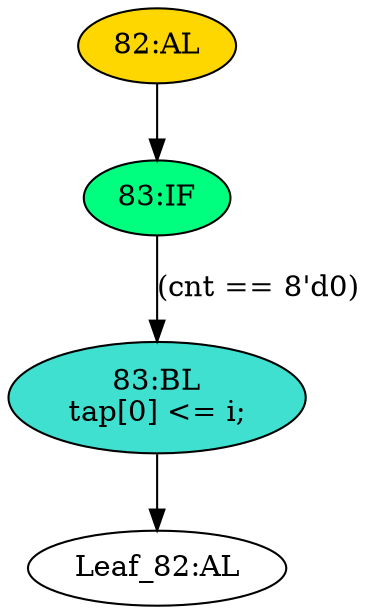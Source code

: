 strict digraph "" {
	node [label="\N"];
	"83:BL"	 [ast="<pyverilog.vparser.ast.Block object at 0x7fc74adec190>",
		fillcolor=turquoise,
		label="83:BL
tap[0] <= i;",
		statements="[<pyverilog.vparser.ast.NonblockingSubstitution object at 0x7fc74adec910>]",
		style=filled,
		typ=Block];
	"Leaf_82:AL"	 [def_var="['tap']",
		label="Leaf_82:AL"];
	"83:BL" -> "Leaf_82:AL"	 [cond="[]",
		lineno=None];
	"83:IF"	 [ast="<pyverilog.vparser.ast.IfStatement object at 0x7fc74ab6ec50>",
		fillcolor=springgreen,
		label="83:IF",
		statements="[]",
		style=filled,
		typ=IfStatement];
	"83:IF" -> "83:BL"	 [cond="['cnt']",
		label="(cnt == 8'd0)",
		lineno=83];
	"82:AL"	 [ast="<pyverilog.vparser.ast.Always object at 0x7fc74ab6edd0>",
		clk_sens=True,
		fillcolor=gold,
		label="82:AL",
		sens="['clk']",
		statements="[]",
		style=filled,
		typ=Always,
		use_var="['i', 'cnt']"];
	"82:AL" -> "83:IF"	 [cond="[]",
		lineno=None];
}
